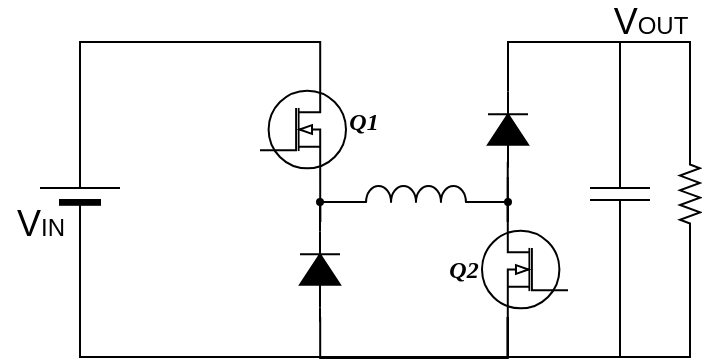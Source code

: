 <mxfile version="14.4.9" type="github">
  <diagram name="Page-1" id="7e0a89b8-554c-2b80-1dc8-d5c74ca68de4">
    <mxGraphModel dx="441" dy="476" grid="1" gridSize="10" guides="1" tooltips="1" connect="1" arrows="1" fold="1" page="1" pageScale="1" pageWidth="1100" pageHeight="850" background="#ffffff" math="0" shadow="0">
      <root>
        <mxCell id="0" />
        <mxCell id="1" parent="0" />
        <mxCell id="vQyk7njVp_EDFB5Mr1hZ-22" style="edgeStyle=orthogonalEdgeStyle;rounded=0;orthogonalLoop=1;jettySize=auto;html=1;exitX=0.7;exitY=0;exitDx=0;exitDy=0;exitPerimeter=0;entryX=1;entryY=0.5;entryDx=0;entryDy=0;entryPerimeter=0;endArrow=none;endFill=0;endSize=5;strokeColor=#000000;strokeWidth=1;" edge="1" parent="1" source="vQyk7njVp_EDFB5Mr1hZ-1" target="vQyk7njVp_EDFB5Mr1hZ-21">
          <mxGeometry relative="1" as="geometry" />
        </mxCell>
        <mxCell id="vQyk7njVp_EDFB5Mr1hZ-1" value="" style="verticalLabelPosition=bottom;shadow=0;dashed=0;align=center;html=1;verticalAlign=top;shape=mxgraph.electrical.mosfets1.n-channel_mosfet_1;strokeWidth=1;direction=west;flipH=1;flipV=1;" vertex="1" parent="1">
          <mxGeometry x="370" y="560" width="43" height="47.5" as="geometry" />
        </mxCell>
        <mxCell id="vQyk7njVp_EDFB5Mr1hZ-7" style="edgeStyle=orthogonalEdgeStyle;rounded=0;orthogonalLoop=1;jettySize=auto;html=1;exitX=0.7;exitY=0;exitDx=0;exitDy=0;exitPerimeter=0;entryX=0.7;entryY=1;entryDx=0;entryDy=0;entryPerimeter=0;endArrow=none;endFill=0;endSize=5;strokeColor=#000000;strokeWidth=1;" edge="1" parent="1" target="vQyk7njVp_EDFB5Mr1hZ-1">
          <mxGeometry relative="1" as="geometry">
            <mxPoint x="400.1" y="630" as="sourcePoint" />
          </mxGeometry>
        </mxCell>
        <mxCell id="vQyk7njVp_EDFB5Mr1hZ-20" style="edgeStyle=orthogonalEdgeStyle;rounded=0;orthogonalLoop=1;jettySize=auto;html=1;exitX=0.7;exitY=1;exitDx=0;exitDy=0;exitPerimeter=0;entryX=0.7;entryY=1;entryDx=0;entryDy=0;entryPerimeter=0;endArrow=none;endFill=0;endSize=5;strokeColor=#000000;strokeWidth=1;" edge="1" parent="1" target="vQyk7njVp_EDFB5Mr1hZ-4">
          <mxGeometry relative="1" as="geometry">
            <mxPoint x="400.1" y="677.5" as="sourcePoint" />
            <Array as="points">
              <mxPoint x="400" y="698" />
              <mxPoint x="494" y="698" />
            </Array>
          </mxGeometry>
        </mxCell>
        <mxCell id="vQyk7njVp_EDFB5Mr1hZ-9" style="edgeStyle=orthogonalEdgeStyle;rounded=0;orthogonalLoop=1;jettySize=auto;html=1;exitX=0.7;exitY=0;exitDx=0;exitDy=0;exitPerimeter=0;entryX=0.7;entryY=1;entryDx=0;entryDy=0;entryPerimeter=0;endArrow=none;endFill=0;endSize=5;strokeColor=#000000;strokeWidth=1;" edge="1" parent="1" source="vQyk7njVp_EDFB5Mr1hZ-4">
          <mxGeometry relative="1" as="geometry">
            <mxPoint x="493.9" y="607.5" as="targetPoint" />
          </mxGeometry>
        </mxCell>
        <mxCell id="vQyk7njVp_EDFB5Mr1hZ-36" style="edgeStyle=orthogonalEdgeStyle;rounded=0;orthogonalLoop=1;jettySize=auto;html=1;exitX=0.7;exitY=1;exitDx=0;exitDy=0;exitPerimeter=0;entryX=1;entryY=0.5;entryDx=0;entryDy=0;entryPerimeter=0;endArrow=none;endFill=0;endSize=5;strokeColor=#000000;strokeWidth=1;" edge="1" parent="1" source="vQyk7njVp_EDFB5Mr1hZ-4" target="vQyk7njVp_EDFB5Mr1hZ-33">
          <mxGeometry relative="1" as="geometry" />
        </mxCell>
        <mxCell id="vQyk7njVp_EDFB5Mr1hZ-41" style="edgeStyle=orthogonalEdgeStyle;rounded=0;orthogonalLoop=1;jettySize=auto;html=1;exitX=0.7;exitY=0;exitDx=0;exitDy=0;exitPerimeter=0;entryX=0.072;entryY=0.494;entryDx=0;entryDy=0;entryPerimeter=0;endArrow=none;endFill=0;endSize=5;strokeColor=#000000;strokeWidth=1;" edge="1" parent="1" source="vQyk7njVp_EDFB5Mr1hZ-4" target="vQyk7njVp_EDFB5Mr1hZ-40">
          <mxGeometry relative="1" as="geometry" />
        </mxCell>
        <mxCell id="vQyk7njVp_EDFB5Mr1hZ-4" value="" style="verticalLabelPosition=bottom;shadow=0;dashed=0;align=center;html=1;verticalAlign=top;shape=mxgraph.electrical.mosfets1.n-channel_mosfet_1;strokeWidth=1;direction=west;flipH=0;flipV=1;" vertex="1" parent="1">
          <mxGeometry x="481" y="630" width="43" height="47.5" as="geometry" />
        </mxCell>
        <mxCell id="vQyk7njVp_EDFB5Mr1hZ-18" style="edgeStyle=orthogonalEdgeStyle;rounded=0;orthogonalLoop=1;jettySize=auto;html=1;exitX=0;exitY=1;exitDx=0;exitDy=0;exitPerimeter=0;entryX=0.7;entryY=0;entryDx=0;entryDy=0;entryPerimeter=0;endArrow=none;endFill=0;endSize=5;strokeColor=#000000;strokeWidth=1;" edge="1" parent="1">
          <mxGeometry relative="1" as="geometry">
            <mxPoint x="421" y="620.0" as="sourcePoint" />
            <mxPoint x="400.1" y="630" as="targetPoint" />
          </mxGeometry>
        </mxCell>
        <mxCell id="vQyk7njVp_EDFB5Mr1hZ-19" style="edgeStyle=orthogonalEdgeStyle;rounded=0;orthogonalLoop=1;jettySize=auto;html=1;exitX=1;exitY=1;exitDx=0;exitDy=0;exitPerimeter=0;entryX=0.7;entryY=0;entryDx=0;entryDy=0;entryPerimeter=0;endArrow=none;endFill=0;endSize=5;strokeColor=#000000;strokeWidth=1;" edge="1" parent="1" target="vQyk7njVp_EDFB5Mr1hZ-4">
          <mxGeometry relative="1" as="geometry">
            <mxPoint x="476" y="620.0" as="sourcePoint" />
          </mxGeometry>
        </mxCell>
        <mxCell id="vQyk7njVp_EDFB5Mr1hZ-6" value="" style="pointerEvents=1;verticalLabelPosition=bottom;shadow=0;dashed=0;align=center;html=1;verticalAlign=top;shape=mxgraph.electrical.inductors.inductor_3;strokeWidth=1;direction=east;" vertex="1" parent="1">
          <mxGeometry x="409" y="612" width="78" height="8" as="geometry" />
        </mxCell>
        <mxCell id="vQyk7njVp_EDFB5Mr1hZ-14" value="" style="ellipse;whiteSpace=wrap;html=1;aspect=fixed;shadow=0;dashed=0;strokeWidth=2;" vertex="1" parent="1">
          <mxGeometry x="399" y="619" width="2" height="2" as="geometry" />
        </mxCell>
        <mxCell id="vQyk7njVp_EDFB5Mr1hZ-15" value="" style="ellipse;whiteSpace=wrap;html=1;aspect=fixed;shadow=0;dashed=0;strokeWidth=2;" vertex="1" parent="1">
          <mxGeometry x="493" y="619" width="2" height="2" as="geometry" />
        </mxCell>
        <mxCell id="vQyk7njVp_EDFB5Mr1hZ-48" style="edgeStyle=orthogonalEdgeStyle;rounded=0;orthogonalLoop=1;jettySize=auto;html=1;exitX=0;exitY=0.5;exitDx=0;exitDy=0;exitPerimeter=0;entryX=0.7;entryY=1;entryDx=0;entryDy=0;entryPerimeter=0;endArrow=none;endFill=0;endSize=5;strokeColor=#000000;strokeWidth=1;" edge="1" parent="1" source="vQyk7njVp_EDFB5Mr1hZ-21" target="vQyk7njVp_EDFB5Mr1hZ-4">
          <mxGeometry relative="1" as="geometry" />
        </mxCell>
        <mxCell id="vQyk7njVp_EDFB5Mr1hZ-21" value="" style="verticalLabelPosition=bottom;shadow=0;dashed=0;align=center;fillColor=#000000;html=1;verticalAlign=top;strokeWidth=1;shape=mxgraph.electrical.miscellaneous.monocell_battery;rounded=1;comic=0;labelBackgroundColor=none;fontFamily=Verdana;fontSize=12;flipH=1;direction=north;" vertex="1" parent="1">
          <mxGeometry x="260" y="586" width="40" height="60" as="geometry" />
        </mxCell>
        <mxCell id="vQyk7njVp_EDFB5Mr1hZ-24" value="&lt;font style=&quot;font-size: 18px&quot;&gt;V&lt;/font&gt;&lt;font style=&quot;font-size: 12px&quot;&gt;IN&lt;/font&gt;" style="text;html=1;align=center;verticalAlign=middle;resizable=0;points=[];autosize=1;" vertex="1" parent="1">
          <mxGeometry x="240" y="621" width="40" height="20" as="geometry" />
        </mxCell>
        <mxCell id="vQyk7njVp_EDFB5Mr1hZ-25" value="&lt;font face=&quot;Times New Roman&quot;&gt;&lt;i&gt;&lt;b&gt;Q1&lt;/b&gt;&lt;/i&gt;&lt;/font&gt;" style="text;html=1;strokeColor=none;fillColor=none;align=center;verticalAlign=middle;whiteSpace=wrap;rounded=0;" vertex="1" parent="1">
          <mxGeometry x="402" y="570" width="40" height="20" as="geometry" />
        </mxCell>
        <mxCell id="vQyk7njVp_EDFB5Mr1hZ-28" value="&lt;font face=&quot;Times New Roman&quot;&gt;&lt;i&gt;&lt;b&gt;Q2&lt;/b&gt;&lt;/i&gt;&lt;/font&gt;" style="text;html=1;strokeColor=none;fillColor=none;align=center;verticalAlign=middle;whiteSpace=wrap;rounded=0;" vertex="1" parent="1">
          <mxGeometry x="452" y="643.75" width="40" height="20" as="geometry" />
        </mxCell>
        <mxCell id="vQyk7njVp_EDFB5Mr1hZ-31" style="edgeStyle=orthogonalEdgeStyle;rounded=0;orthogonalLoop=1;jettySize=auto;html=1;exitX=1;exitY=0.5;exitDx=0;exitDy=0;exitPerimeter=0;endArrow=none;endFill=0;endSize=5;strokeColor=#000000;strokeWidth=1;entryX=0.7;entryY=1;entryDx=0;entryDy=0;entryPerimeter=0;" edge="1" parent="1" source="vQyk7njVp_EDFB5Mr1hZ-29" target="vQyk7njVp_EDFB5Mr1hZ-4">
          <mxGeometry relative="1" as="geometry">
            <mxPoint x="520" y="700" as="targetPoint" />
          </mxGeometry>
        </mxCell>
        <mxCell id="vQyk7njVp_EDFB5Mr1hZ-29" value="" style="pointerEvents=1;verticalLabelPosition=bottom;shadow=0;dashed=0;align=center;html=1;verticalAlign=top;shape=mxgraph.electrical.capacitors.capacitor_1;direction=south;" vertex="1" parent="1">
          <mxGeometry x="535" y="586" width="30" height="60" as="geometry" />
        </mxCell>
        <mxCell id="vQyk7njVp_EDFB5Mr1hZ-34" style="edgeStyle=orthogonalEdgeStyle;rounded=0;orthogonalLoop=1;jettySize=auto;html=1;exitX=0;exitY=0.5;exitDx=0;exitDy=0;exitPerimeter=0;entryX=0;entryY=0.5;entryDx=0;entryDy=0;entryPerimeter=0;endArrow=none;endFill=0;endSize=5;strokeColor=#000000;strokeWidth=1;" edge="1" parent="1" source="vQyk7njVp_EDFB5Mr1hZ-33" target="vQyk7njVp_EDFB5Mr1hZ-29">
          <mxGeometry relative="1" as="geometry">
            <Array as="points">
              <mxPoint x="585" y="540" />
              <mxPoint x="550" y="540" />
            </Array>
          </mxGeometry>
        </mxCell>
        <mxCell id="vQyk7njVp_EDFB5Mr1hZ-33" value="" style="pointerEvents=1;verticalLabelPosition=bottom;shadow=0;dashed=0;align=center;html=1;verticalAlign=top;shape=mxgraph.electrical.resistors.resistor_2;strokeWidth=1;direction=south;" vertex="1" parent="1">
          <mxGeometry x="580" y="593" width="10" height="46" as="geometry" />
        </mxCell>
        <mxCell id="vQyk7njVp_EDFB5Mr1hZ-37" value="&lt;font style=&quot;font-size: 18px&quot;&gt;V&lt;/font&gt;&lt;font style=&quot;font-size: 12px&quot;&gt;OUT&lt;/font&gt;" style="text;html=1;align=center;verticalAlign=middle;resizable=0;points=[];autosize=1;" vertex="1" parent="1">
          <mxGeometry x="540" y="520" width="50" height="20" as="geometry" />
        </mxCell>
        <mxCell id="vQyk7njVp_EDFB5Mr1hZ-44" style="edgeStyle=orthogonalEdgeStyle;rounded=0;orthogonalLoop=1;jettySize=auto;html=1;exitX=0;exitY=0.5;exitDx=0;exitDy=0;exitPerimeter=0;endArrow=none;endFill=0;endSize=5;strokeColor=#000000;strokeWidth=1;" edge="1" parent="1" source="vQyk7njVp_EDFB5Mr1hZ-38">
          <mxGeometry relative="1" as="geometry">
            <mxPoint x="400" y="680" as="targetPoint" />
          </mxGeometry>
        </mxCell>
        <mxCell id="vQyk7njVp_EDFB5Mr1hZ-45" style="edgeStyle=orthogonalEdgeStyle;rounded=0;orthogonalLoop=1;jettySize=auto;html=1;exitX=1;exitY=0.5;exitDx=0;exitDy=0;exitPerimeter=0;entryX=0.5;entryY=1;entryDx=0;entryDy=0;endArrow=none;endFill=0;endSize=5;strokeColor=#000000;strokeWidth=1;" edge="1" parent="1" source="vQyk7njVp_EDFB5Mr1hZ-38" target="vQyk7njVp_EDFB5Mr1hZ-14">
          <mxGeometry relative="1" as="geometry" />
        </mxCell>
        <mxCell id="vQyk7njVp_EDFB5Mr1hZ-38" value="" style="pointerEvents=1;fillColor=strokeColor;verticalLabelPosition=bottom;shadow=0;dashed=0;align=center;html=1;verticalAlign=top;shape=mxgraph.electrical.diodes.diode;direction=north;" vertex="1" parent="1">
          <mxGeometry x="390" y="634.75" width="20" height="38" as="geometry" />
        </mxCell>
        <mxCell id="vQyk7njVp_EDFB5Mr1hZ-42" style="edgeStyle=orthogonalEdgeStyle;rounded=0;orthogonalLoop=1;jettySize=auto;html=1;exitX=1;exitY=0.5;exitDx=0;exitDy=0;exitPerimeter=0;entryX=0;entryY=0.5;entryDx=0;entryDy=0;entryPerimeter=0;endArrow=none;endFill=0;endSize=5;strokeColor=#000000;strokeWidth=1;" edge="1" parent="1" source="vQyk7njVp_EDFB5Mr1hZ-40" target="vQyk7njVp_EDFB5Mr1hZ-29">
          <mxGeometry relative="1" as="geometry">
            <Array as="points">
              <mxPoint x="494" y="540" />
              <mxPoint x="550" y="540" />
            </Array>
          </mxGeometry>
        </mxCell>
        <mxCell id="vQyk7njVp_EDFB5Mr1hZ-40" value="" style="pointerEvents=1;fillColor=strokeColor;verticalLabelPosition=bottom;shadow=0;dashed=0;align=center;html=1;verticalAlign=top;shape=mxgraph.electrical.diodes.diode;direction=north;" vertex="1" parent="1">
          <mxGeometry x="484" y="564.75" width="20" height="38" as="geometry" />
        </mxCell>
      </root>
    </mxGraphModel>
  </diagram>
</mxfile>
